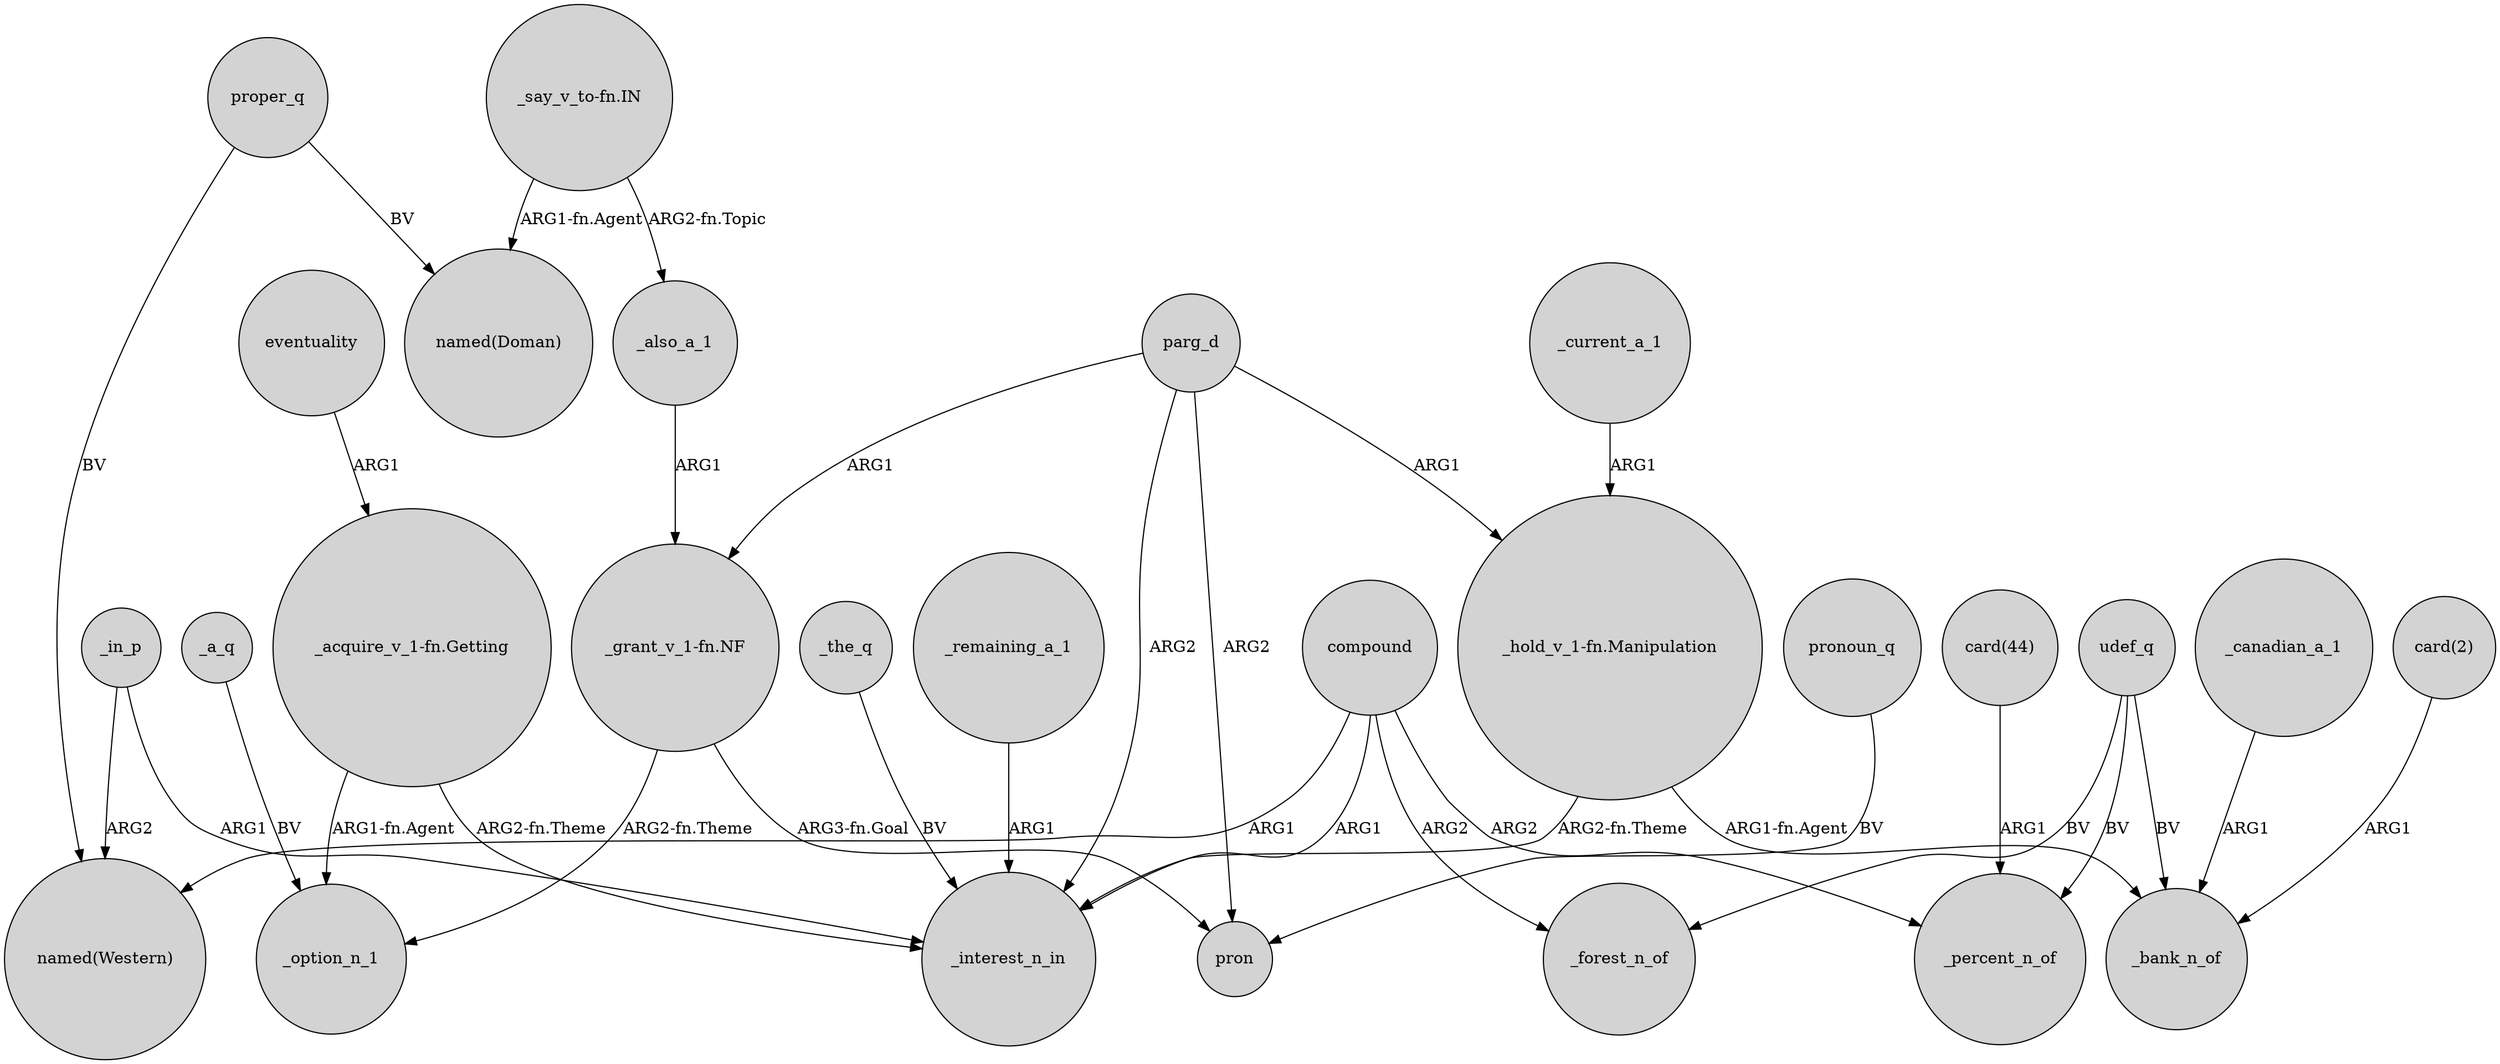 digraph {
	node [shape=circle style=filled]
	_current_a_1 -> "_hold_v_1-fn.Manipulation" [label=ARG1]
	compound -> "named(Western)" [label=ARG1]
	parg_d -> _interest_n_in [label=ARG2]
	"_say_v_to-fn.IN" -> _also_a_1 [label="ARG2-fn.Topic"]
	"_acquire_v_1-fn.Getting" -> _option_n_1 [label="ARG1-fn.Agent"]
	_the_q -> _interest_n_in [label=BV]
	"_acquire_v_1-fn.Getting" -> _interest_n_in [label="ARG2-fn.Theme"]
	_canadian_a_1 -> _bank_n_of [label=ARG1]
	"_say_v_to-fn.IN" -> "named(Doman)" [label="ARG1-fn.Agent"]
	"_hold_v_1-fn.Manipulation" -> _bank_n_of [label="ARG1-fn.Agent"]
	udef_q -> _forest_n_of [label=BV]
	proper_q -> "named(Doman)" [label=BV]
	compound -> _percent_n_of [label=ARG2]
	parg_d -> pron [label=ARG2]
	"_grant_v_1-fn.NF" -> pron [label="ARG3-fn.Goal"]
	"_hold_v_1-fn.Manipulation" -> _interest_n_in [label="ARG2-fn.Theme"]
	pronoun_q -> pron [label=BV]
	parg_d -> "_hold_v_1-fn.Manipulation" [label=ARG1]
	_remaining_a_1 -> _interest_n_in [label=ARG1]
	compound -> _forest_n_of [label=ARG2]
	_also_a_1 -> "_grant_v_1-fn.NF" [label=ARG1]
	eventuality -> "_acquire_v_1-fn.Getting" [label=ARG1]
	"_grant_v_1-fn.NF" -> _option_n_1 [label="ARG2-fn.Theme"]
	proper_q -> "named(Western)" [label=BV]
	_in_p -> "named(Western)" [label=ARG2]
	compound -> _interest_n_in [label=ARG1]
	udef_q -> _percent_n_of [label=BV]
	_a_q -> _option_n_1 [label=BV]
	parg_d -> "_grant_v_1-fn.NF" [label=ARG1]
	"card(2)" -> _bank_n_of [label=ARG1]
	"card(44)" -> _percent_n_of [label=ARG1]
	udef_q -> _bank_n_of [label=BV]
	_in_p -> _interest_n_in [label=ARG1]
}
